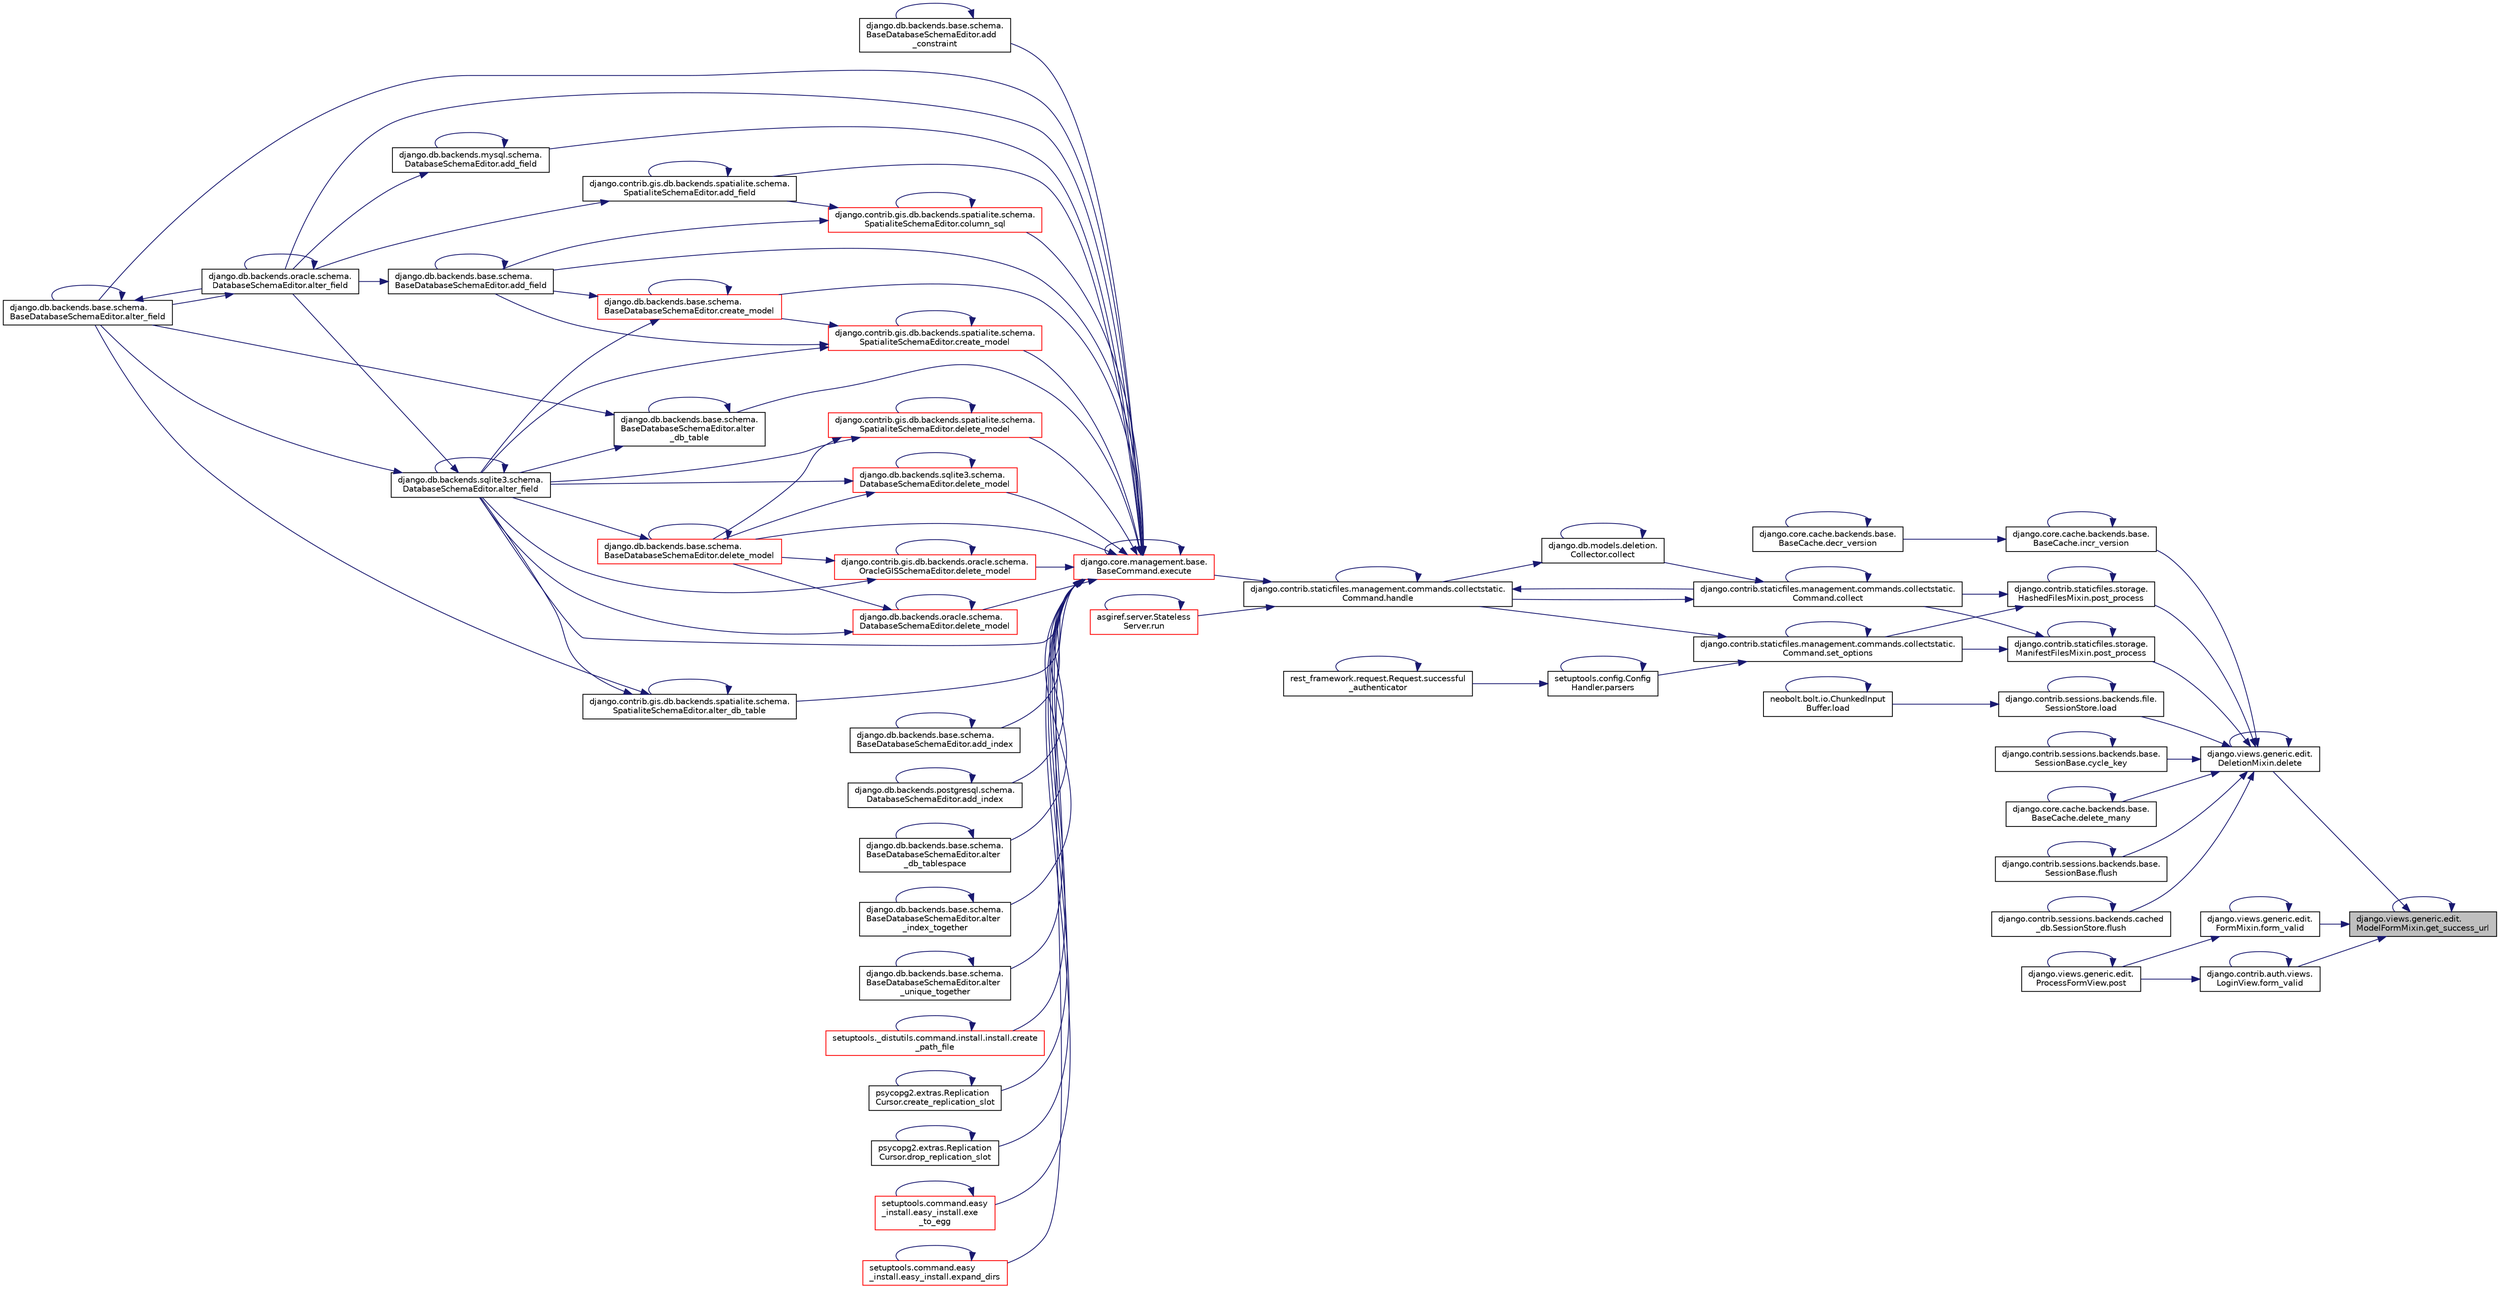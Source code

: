 digraph "django.views.generic.edit.ModelFormMixin.get_success_url"
{
 // LATEX_PDF_SIZE
  edge [fontname="Helvetica",fontsize="10",labelfontname="Helvetica",labelfontsize="10"];
  node [fontname="Helvetica",fontsize="10",shape=record];
  rankdir="RL";
  Node1 [label="django.views.generic.edit.\lModelFormMixin.get_success_url",height=0.2,width=0.4,color="black", fillcolor="grey75", style="filled", fontcolor="black",tooltip=" "];
  Node1 -> Node2 [dir="back",color="midnightblue",fontsize="10",style="solid",fontname="Helvetica"];
  Node2 [label="django.views.generic.edit.\lDeletionMixin.delete",height=0.2,width=0.4,color="black", fillcolor="white", style="filled",URL="$d3/d92/classdjango_1_1views_1_1generic_1_1edit_1_1_deletion_mixin.html#a51f105c6c7ad7f026a85bc9fbc68488d",tooltip=" "];
  Node2 -> Node3 [dir="back",color="midnightblue",fontsize="10",style="solid",fontname="Helvetica"];
  Node3 [label="django.contrib.sessions.backends.base.\lSessionBase.cycle_key",height=0.2,width=0.4,color="black", fillcolor="white", style="filled",URL="$d1/d6e/classdjango_1_1contrib_1_1sessions_1_1backends_1_1base_1_1_session_base.html#a977116d62a4d058eae187121b1304d33",tooltip=" "];
  Node3 -> Node3 [dir="back",color="midnightblue",fontsize="10",style="solid",fontname="Helvetica"];
  Node2 -> Node2 [dir="back",color="midnightblue",fontsize="10",style="solid",fontname="Helvetica"];
  Node2 -> Node4 [dir="back",color="midnightblue",fontsize="10",style="solid",fontname="Helvetica"];
  Node4 [label="django.core.cache.backends.base.\lBaseCache.delete_many",height=0.2,width=0.4,color="black", fillcolor="white", style="filled",URL="$d0/d87/classdjango_1_1core_1_1cache_1_1backends_1_1base_1_1_base_cache.html#a16233d8e2aeaa99d2e4fb2c775e5edc4",tooltip=" "];
  Node4 -> Node4 [dir="back",color="midnightblue",fontsize="10",style="solid",fontname="Helvetica"];
  Node2 -> Node5 [dir="back",color="midnightblue",fontsize="10",style="solid",fontname="Helvetica"];
  Node5 [label="django.contrib.sessions.backends.base.\lSessionBase.flush",height=0.2,width=0.4,color="black", fillcolor="white", style="filled",URL="$d1/d6e/classdjango_1_1contrib_1_1sessions_1_1backends_1_1base_1_1_session_base.html#a18ac051ff0ed681bdbd2f19fcc90e0f7",tooltip=" "];
  Node5 -> Node5 [dir="back",color="midnightblue",fontsize="10",style="solid",fontname="Helvetica"];
  Node2 -> Node6 [dir="back",color="midnightblue",fontsize="10",style="solid",fontname="Helvetica"];
  Node6 [label="django.contrib.sessions.backends.cached\l_db.SessionStore.flush",height=0.2,width=0.4,color="black", fillcolor="white", style="filled",URL="$d9/dd2/classdjango_1_1contrib_1_1sessions_1_1backends_1_1cached__db_1_1_session_store.html#a689a0a07d929dd4e1dd252d82104a655",tooltip=" "];
  Node6 -> Node6 [dir="back",color="midnightblue",fontsize="10",style="solid",fontname="Helvetica"];
  Node2 -> Node7 [dir="back",color="midnightblue",fontsize="10",style="solid",fontname="Helvetica"];
  Node7 [label="django.core.cache.backends.base.\lBaseCache.incr_version",height=0.2,width=0.4,color="black", fillcolor="white", style="filled",URL="$d0/d87/classdjango_1_1core_1_1cache_1_1backends_1_1base_1_1_base_cache.html#a7a826f8907f55918ab540fa8026aa927",tooltip=" "];
  Node7 -> Node8 [dir="back",color="midnightblue",fontsize="10",style="solid",fontname="Helvetica"];
  Node8 [label="django.core.cache.backends.base.\lBaseCache.decr_version",height=0.2,width=0.4,color="black", fillcolor="white", style="filled",URL="$d0/d87/classdjango_1_1core_1_1cache_1_1backends_1_1base_1_1_base_cache.html#a7e740e1a37f0f671d09cfc5cf16d5f44",tooltip=" "];
  Node8 -> Node8 [dir="back",color="midnightblue",fontsize="10",style="solid",fontname="Helvetica"];
  Node7 -> Node7 [dir="back",color="midnightblue",fontsize="10",style="solid",fontname="Helvetica"];
  Node2 -> Node9 [dir="back",color="midnightblue",fontsize="10",style="solid",fontname="Helvetica"];
  Node9 [label="django.contrib.sessions.backends.file.\lSessionStore.load",height=0.2,width=0.4,color="black", fillcolor="white", style="filled",URL="$dc/dba/classdjango_1_1contrib_1_1sessions_1_1backends_1_1file_1_1_session_store.html#ae9d0410b8f413875b25556b8dc5b1ed1",tooltip=" "];
  Node9 -> Node9 [dir="back",color="midnightblue",fontsize="10",style="solid",fontname="Helvetica"];
  Node9 -> Node10 [dir="back",color="midnightblue",fontsize="10",style="solid",fontname="Helvetica"];
  Node10 [label="neobolt.bolt.io.ChunkedInput\lBuffer.load",height=0.2,width=0.4,color="black", fillcolor="white", style="filled",URL="$da/de1/classneobolt_1_1bolt_1_1io_1_1_chunked_input_buffer.html#a6ef71adf656c14e8ed2229284fc1e7fe",tooltip=" "];
  Node10 -> Node10 [dir="back",color="midnightblue",fontsize="10",style="solid",fontname="Helvetica"];
  Node2 -> Node11 [dir="back",color="midnightblue",fontsize="10",style="solid",fontname="Helvetica"];
  Node11 [label="django.contrib.staticfiles.storage.\lManifestFilesMixin.post_process",height=0.2,width=0.4,color="black", fillcolor="white", style="filled",URL="$da/d7f/classdjango_1_1contrib_1_1staticfiles_1_1storage_1_1_manifest_files_mixin.html#a42f4129be9ee4e0913941dc481910ee8",tooltip=" "];
  Node11 -> Node12 [dir="back",color="midnightblue",fontsize="10",style="solid",fontname="Helvetica"];
  Node12 [label="django.contrib.staticfiles.management.commands.collectstatic.\lCommand.collect",height=0.2,width=0.4,color="black", fillcolor="white", style="filled",URL="$d8/df6/classdjango_1_1contrib_1_1staticfiles_1_1management_1_1commands_1_1collectstatic_1_1_command.html#aba77c58b072adfba7d601f87dbb8d127",tooltip=" "];
  Node12 -> Node12 [dir="back",color="midnightblue",fontsize="10",style="solid",fontname="Helvetica"];
  Node12 -> Node13 [dir="back",color="midnightblue",fontsize="10",style="solid",fontname="Helvetica"];
  Node13 [label="django.db.models.deletion.\lCollector.collect",height=0.2,width=0.4,color="black", fillcolor="white", style="filled",URL="$d8/dc4/classdjango_1_1db_1_1models_1_1deletion_1_1_collector.html#a44e7793473ae99b03633319af84ad54a",tooltip=" "];
  Node13 -> Node13 [dir="back",color="midnightblue",fontsize="10",style="solid",fontname="Helvetica"];
  Node13 -> Node14 [dir="back",color="midnightblue",fontsize="10",style="solid",fontname="Helvetica"];
  Node14 [label="django.contrib.staticfiles.management.commands.collectstatic.\lCommand.handle",height=0.2,width=0.4,color="black", fillcolor="white", style="filled",URL="$d8/df6/classdjango_1_1contrib_1_1staticfiles_1_1management_1_1commands_1_1collectstatic_1_1_command.html#a13878bded4ab6e437894a5f2ea36adb5",tooltip=" "];
  Node14 -> Node12 [dir="back",color="midnightblue",fontsize="10",style="solid",fontname="Helvetica"];
  Node14 -> Node15 [dir="back",color="midnightblue",fontsize="10",style="solid",fontname="Helvetica"];
  Node15 [label="django.core.management.base.\lBaseCommand.execute",height=0.2,width=0.4,color="red", fillcolor="white", style="filled",URL="$db/da3/classdjango_1_1core_1_1management_1_1base_1_1_base_command.html#a900029c213c1456bbd6f8e5b8ead2201",tooltip=" "];
  Node15 -> Node16 [dir="back",color="midnightblue",fontsize="10",style="solid",fontname="Helvetica"];
  Node16 [label="django.db.backends.base.schema.\lBaseDatabaseSchemaEditor.add\l_constraint",height=0.2,width=0.4,color="black", fillcolor="white", style="filled",URL="$d7/d55/classdjango_1_1db_1_1backends_1_1base_1_1schema_1_1_base_database_schema_editor.html#a61de1c3cba86c7877b5ea3a70022b6d4",tooltip=" "];
  Node16 -> Node16 [dir="back",color="midnightblue",fontsize="10",style="solid",fontname="Helvetica"];
  Node15 -> Node17 [dir="back",color="midnightblue",fontsize="10",style="solid",fontname="Helvetica"];
  Node17 [label="django.contrib.gis.db.backends.spatialite.schema.\lSpatialiteSchemaEditor.add_field",height=0.2,width=0.4,color="black", fillcolor="white", style="filled",URL="$da/dec/classdjango_1_1contrib_1_1gis_1_1db_1_1backends_1_1spatialite_1_1schema_1_1_spatialite_schema_editor.html#abb80ee8b31babcd12964eee5f00210e8",tooltip=" "];
  Node17 -> Node17 [dir="back",color="midnightblue",fontsize="10",style="solid",fontname="Helvetica"];
  Node17 -> Node18 [dir="back",color="midnightblue",fontsize="10",style="solid",fontname="Helvetica"];
  Node18 [label="django.db.backends.oracle.schema.\lDatabaseSchemaEditor.alter_field",height=0.2,width=0.4,color="black", fillcolor="white", style="filled",URL="$d7/db6/classdjango_1_1db_1_1backends_1_1oracle_1_1schema_1_1_database_schema_editor.html#a5b01701c9307285a003263949056a7d9",tooltip=" "];
  Node18 -> Node19 [dir="back",color="midnightblue",fontsize="10",style="solid",fontname="Helvetica"];
  Node19 [label="django.db.backends.base.schema.\lBaseDatabaseSchemaEditor.alter_field",height=0.2,width=0.4,color="black", fillcolor="white", style="filled",URL="$d7/d55/classdjango_1_1db_1_1backends_1_1base_1_1schema_1_1_base_database_schema_editor.html#a1e98c7754ae075b963c62a50de4b3009",tooltip=" "];
  Node19 -> Node19 [dir="back",color="midnightblue",fontsize="10",style="solid",fontname="Helvetica"];
  Node19 -> Node18 [dir="back",color="midnightblue",fontsize="10",style="solid",fontname="Helvetica"];
  Node18 -> Node18 [dir="back",color="midnightblue",fontsize="10",style="solid",fontname="Helvetica"];
  Node15 -> Node20 [dir="back",color="midnightblue",fontsize="10",style="solid",fontname="Helvetica"];
  Node20 [label="django.db.backends.base.schema.\lBaseDatabaseSchemaEditor.add_field",height=0.2,width=0.4,color="black", fillcolor="white", style="filled",URL="$d7/d55/classdjango_1_1db_1_1backends_1_1base_1_1schema_1_1_base_database_schema_editor.html#a84ef3042191ba412b44109adbff44be7",tooltip=" "];
  Node20 -> Node20 [dir="back",color="midnightblue",fontsize="10",style="solid",fontname="Helvetica"];
  Node20 -> Node18 [dir="back",color="midnightblue",fontsize="10",style="solid",fontname="Helvetica"];
  Node15 -> Node21 [dir="back",color="midnightblue",fontsize="10",style="solid",fontname="Helvetica"];
  Node21 [label="django.db.backends.mysql.schema.\lDatabaseSchemaEditor.add_field",height=0.2,width=0.4,color="black", fillcolor="white", style="filled",URL="$d7/d2a/classdjango_1_1db_1_1backends_1_1mysql_1_1schema_1_1_database_schema_editor.html#aaf7a2aa1f29921bab1bcb2ad3ba19a99",tooltip=" "];
  Node21 -> Node21 [dir="back",color="midnightblue",fontsize="10",style="solid",fontname="Helvetica"];
  Node21 -> Node18 [dir="back",color="midnightblue",fontsize="10",style="solid",fontname="Helvetica"];
  Node15 -> Node22 [dir="back",color="midnightblue",fontsize="10",style="solid",fontname="Helvetica"];
  Node22 [label="django.db.backends.base.schema.\lBaseDatabaseSchemaEditor.add_index",height=0.2,width=0.4,color="black", fillcolor="white", style="filled",URL="$d7/d55/classdjango_1_1db_1_1backends_1_1base_1_1schema_1_1_base_database_schema_editor.html#af979a7da196adbeb188880f18906e3a5",tooltip=" "];
  Node22 -> Node22 [dir="back",color="midnightblue",fontsize="10",style="solid",fontname="Helvetica"];
  Node15 -> Node23 [dir="back",color="midnightblue",fontsize="10",style="solid",fontname="Helvetica"];
  Node23 [label="django.db.backends.postgresql.schema.\lDatabaseSchemaEditor.add_index",height=0.2,width=0.4,color="black", fillcolor="white", style="filled",URL="$d9/d06/classdjango_1_1db_1_1backends_1_1postgresql_1_1schema_1_1_database_schema_editor.html#aeff7a817bcc5ecf8385eada59799451d",tooltip=" "];
  Node23 -> Node23 [dir="back",color="midnightblue",fontsize="10",style="solid",fontname="Helvetica"];
  Node15 -> Node24 [dir="back",color="midnightblue",fontsize="10",style="solid",fontname="Helvetica"];
  Node24 [label="django.db.backends.base.schema.\lBaseDatabaseSchemaEditor.alter\l_db_table",height=0.2,width=0.4,color="black", fillcolor="white", style="filled",URL="$d7/d55/classdjango_1_1db_1_1backends_1_1base_1_1schema_1_1_base_database_schema_editor.html#a2d4495604fac1f3741dc4fc4da6bd159",tooltip=" "];
  Node24 -> Node24 [dir="back",color="midnightblue",fontsize="10",style="solid",fontname="Helvetica"];
  Node24 -> Node19 [dir="back",color="midnightblue",fontsize="10",style="solid",fontname="Helvetica"];
  Node24 -> Node25 [dir="back",color="midnightblue",fontsize="10",style="solid",fontname="Helvetica"];
  Node25 [label="django.db.backends.sqlite3.schema.\lDatabaseSchemaEditor.alter_field",height=0.2,width=0.4,color="black", fillcolor="white", style="filled",URL="$d0/dfb/classdjango_1_1db_1_1backends_1_1sqlite3_1_1schema_1_1_database_schema_editor.html#a7d46751f4c7f167f0e2d6416c2e6b155",tooltip=" "];
  Node25 -> Node19 [dir="back",color="midnightblue",fontsize="10",style="solid",fontname="Helvetica"];
  Node25 -> Node18 [dir="back",color="midnightblue",fontsize="10",style="solid",fontname="Helvetica"];
  Node25 -> Node25 [dir="back",color="midnightblue",fontsize="10",style="solid",fontname="Helvetica"];
  Node15 -> Node26 [dir="back",color="midnightblue",fontsize="10",style="solid",fontname="Helvetica"];
  Node26 [label="django.contrib.gis.db.backends.spatialite.schema.\lSpatialiteSchemaEditor.alter_db_table",height=0.2,width=0.4,color="black", fillcolor="white", style="filled",URL="$da/dec/classdjango_1_1contrib_1_1gis_1_1db_1_1backends_1_1spatialite_1_1schema_1_1_spatialite_schema_editor.html#aa633662c58f852bcf5fbe971a6a3ca2a",tooltip=" "];
  Node26 -> Node26 [dir="back",color="midnightblue",fontsize="10",style="solid",fontname="Helvetica"];
  Node26 -> Node19 [dir="back",color="midnightblue",fontsize="10",style="solid",fontname="Helvetica"];
  Node26 -> Node25 [dir="back",color="midnightblue",fontsize="10",style="solid",fontname="Helvetica"];
  Node15 -> Node27 [dir="back",color="midnightblue",fontsize="10",style="solid",fontname="Helvetica"];
  Node27 [label="django.db.backends.base.schema.\lBaseDatabaseSchemaEditor.alter\l_db_tablespace",height=0.2,width=0.4,color="black", fillcolor="white", style="filled",URL="$d7/d55/classdjango_1_1db_1_1backends_1_1base_1_1schema_1_1_base_database_schema_editor.html#a9de69f60ededa0b4f41153caf2f4397d",tooltip=" "];
  Node27 -> Node27 [dir="back",color="midnightblue",fontsize="10",style="solid",fontname="Helvetica"];
  Node15 -> Node19 [dir="back",color="midnightblue",fontsize="10",style="solid",fontname="Helvetica"];
  Node15 -> Node18 [dir="back",color="midnightblue",fontsize="10",style="solid",fontname="Helvetica"];
  Node15 -> Node25 [dir="back",color="midnightblue",fontsize="10",style="solid",fontname="Helvetica"];
  Node15 -> Node28 [dir="back",color="midnightblue",fontsize="10",style="solid",fontname="Helvetica"];
  Node28 [label="django.db.backends.base.schema.\lBaseDatabaseSchemaEditor.alter\l_index_together",height=0.2,width=0.4,color="black", fillcolor="white", style="filled",URL="$d7/d55/classdjango_1_1db_1_1backends_1_1base_1_1schema_1_1_base_database_schema_editor.html#a72b130d76b62c2049062a9474ee89244",tooltip=" "];
  Node28 -> Node28 [dir="back",color="midnightblue",fontsize="10",style="solid",fontname="Helvetica"];
  Node15 -> Node29 [dir="back",color="midnightblue",fontsize="10",style="solid",fontname="Helvetica"];
  Node29 [label="django.db.backends.base.schema.\lBaseDatabaseSchemaEditor.alter\l_unique_together",height=0.2,width=0.4,color="black", fillcolor="white", style="filled",URL="$d7/d55/classdjango_1_1db_1_1backends_1_1base_1_1schema_1_1_base_database_schema_editor.html#ab186583c0a27fd2fb8fa3d10928324f7",tooltip=" "];
  Node29 -> Node29 [dir="back",color="midnightblue",fontsize="10",style="solid",fontname="Helvetica"];
  Node15 -> Node30 [dir="back",color="midnightblue",fontsize="10",style="solid",fontname="Helvetica"];
  Node30 [label="django.contrib.gis.db.backends.spatialite.schema.\lSpatialiteSchemaEditor.column_sql",height=0.2,width=0.4,color="red", fillcolor="white", style="filled",URL="$da/dec/classdjango_1_1contrib_1_1gis_1_1db_1_1backends_1_1spatialite_1_1schema_1_1_spatialite_schema_editor.html#a0421b7e77616a121487fd068d53ee024",tooltip=" "];
  Node30 -> Node17 [dir="back",color="midnightblue",fontsize="10",style="solid",fontname="Helvetica"];
  Node30 -> Node20 [dir="back",color="midnightblue",fontsize="10",style="solid",fontname="Helvetica"];
  Node30 -> Node30 [dir="back",color="midnightblue",fontsize="10",style="solid",fontname="Helvetica"];
  Node15 -> Node35 [dir="back",color="midnightblue",fontsize="10",style="solid",fontname="Helvetica"];
  Node35 [label="django.contrib.gis.db.backends.spatialite.schema.\lSpatialiteSchemaEditor.create_model",height=0.2,width=0.4,color="red", fillcolor="white", style="filled",URL="$da/dec/classdjango_1_1contrib_1_1gis_1_1db_1_1backends_1_1spatialite_1_1schema_1_1_spatialite_schema_editor.html#afe72784dbd83f11f480baa347e690370",tooltip=" "];
  Node35 -> Node20 [dir="back",color="midnightblue",fontsize="10",style="solid",fontname="Helvetica"];
  Node35 -> Node25 [dir="back",color="midnightblue",fontsize="10",style="solid",fontname="Helvetica"];
  Node35 -> Node35 [dir="back",color="midnightblue",fontsize="10",style="solid",fontname="Helvetica"];
  Node35 -> Node33 [dir="back",color="midnightblue",fontsize="10",style="solid",fontname="Helvetica"];
  Node33 [label="django.db.backends.base.schema.\lBaseDatabaseSchemaEditor.create_model",height=0.2,width=0.4,color="red", fillcolor="white", style="filled",URL="$d7/d55/classdjango_1_1db_1_1backends_1_1base_1_1schema_1_1_base_database_schema_editor.html#a7150ab080c86d910615971eaa1bfef49",tooltip=" "];
  Node33 -> Node20 [dir="back",color="midnightblue",fontsize="10",style="solid",fontname="Helvetica"];
  Node33 -> Node25 [dir="back",color="midnightblue",fontsize="10",style="solid",fontname="Helvetica"];
  Node33 -> Node33 [dir="back",color="midnightblue",fontsize="10",style="solid",fontname="Helvetica"];
  Node15 -> Node33 [dir="back",color="midnightblue",fontsize="10",style="solid",fontname="Helvetica"];
  Node15 -> Node36 [dir="back",color="midnightblue",fontsize="10",style="solid",fontname="Helvetica"];
  Node36 [label="setuptools._distutils.command.install.install.create\l_path_file",height=0.2,width=0.4,color="red", fillcolor="white", style="filled",URL="$de/df7/classsetuptools_1_1__distutils_1_1command_1_1install_1_1install.html#a9e2261365edef5c6f49646fb68527f8b",tooltip=" "];
  Node36 -> Node36 [dir="back",color="midnightblue",fontsize="10",style="solid",fontname="Helvetica"];
  Node15 -> Node633 [dir="back",color="midnightblue",fontsize="10",style="solid",fontname="Helvetica"];
  Node633 [label="psycopg2.extras.Replication\lCursor.create_replication_slot",height=0.2,width=0.4,color="black", fillcolor="white", style="filled",URL="$d7/d59/classpsycopg2_1_1extras_1_1_replication_cursor.html#ad602c0c4f87fe3e8d7710420eccc84ab",tooltip=" "];
  Node633 -> Node633 [dir="back",color="midnightblue",fontsize="10",style="solid",fontname="Helvetica"];
  Node15 -> Node634 [dir="back",color="midnightblue",fontsize="10",style="solid",fontname="Helvetica"];
  Node634 [label="django.contrib.gis.db.backends.oracle.schema.\lOracleGISSchemaEditor.delete_model",height=0.2,width=0.4,color="red", fillcolor="white", style="filled",URL="$da/d64/classdjango_1_1contrib_1_1gis_1_1db_1_1backends_1_1oracle_1_1schema_1_1_oracle_g_i_s_schema_editor.html#a2cde883bef91217096a8f505d8950744",tooltip=" "];
  Node634 -> Node25 [dir="back",color="midnightblue",fontsize="10",style="solid",fontname="Helvetica"];
  Node634 -> Node634 [dir="back",color="midnightblue",fontsize="10",style="solid",fontname="Helvetica"];
  Node634 -> Node635 [dir="back",color="midnightblue",fontsize="10",style="solid",fontname="Helvetica"];
  Node635 [label="django.db.backends.base.schema.\lBaseDatabaseSchemaEditor.delete_model",height=0.2,width=0.4,color="red", fillcolor="white", style="filled",URL="$d7/d55/classdjango_1_1db_1_1backends_1_1base_1_1schema_1_1_base_database_schema_editor.html#a9bffa8d742fa21c27c67ec30e8716c0d",tooltip=" "];
  Node635 -> Node25 [dir="back",color="midnightblue",fontsize="10",style="solid",fontname="Helvetica"];
  Node635 -> Node635 [dir="back",color="midnightblue",fontsize="10",style="solid",fontname="Helvetica"];
  Node15 -> Node635 [dir="back",color="midnightblue",fontsize="10",style="solid",fontname="Helvetica"];
  Node15 -> Node637 [dir="back",color="midnightblue",fontsize="10",style="solid",fontname="Helvetica"];
  Node637 [label="django.db.backends.oracle.schema.\lDatabaseSchemaEditor.delete_model",height=0.2,width=0.4,color="red", fillcolor="white", style="filled",URL="$d7/db6/classdjango_1_1db_1_1backends_1_1oracle_1_1schema_1_1_database_schema_editor.html#a5244883b31e075305aff8b1b54094999",tooltip=" "];
  Node637 -> Node25 [dir="back",color="midnightblue",fontsize="10",style="solid",fontname="Helvetica"];
  Node637 -> Node635 [dir="back",color="midnightblue",fontsize="10",style="solid",fontname="Helvetica"];
  Node637 -> Node637 [dir="back",color="midnightblue",fontsize="10",style="solid",fontname="Helvetica"];
  Node15 -> Node638 [dir="back",color="midnightblue",fontsize="10",style="solid",fontname="Helvetica"];
  Node638 [label="django.contrib.gis.db.backends.spatialite.schema.\lSpatialiteSchemaEditor.delete_model",height=0.2,width=0.4,color="red", fillcolor="white", style="filled",URL="$da/dec/classdjango_1_1contrib_1_1gis_1_1db_1_1backends_1_1spatialite_1_1schema_1_1_spatialite_schema_editor.html#a6b9280bdda8121896811437f1457bf89",tooltip=" "];
  Node638 -> Node25 [dir="back",color="midnightblue",fontsize="10",style="solid",fontname="Helvetica"];
  Node638 -> Node635 [dir="back",color="midnightblue",fontsize="10",style="solid",fontname="Helvetica"];
  Node638 -> Node638 [dir="back",color="midnightblue",fontsize="10",style="solid",fontname="Helvetica"];
  Node15 -> Node639 [dir="back",color="midnightblue",fontsize="10",style="solid",fontname="Helvetica"];
  Node639 [label="django.db.backends.sqlite3.schema.\lDatabaseSchemaEditor.delete_model",height=0.2,width=0.4,color="red", fillcolor="white", style="filled",URL="$d0/dfb/classdjango_1_1db_1_1backends_1_1sqlite3_1_1schema_1_1_database_schema_editor.html#af8f3ffd1f32155372ae07a05aec9d00a",tooltip=" "];
  Node639 -> Node25 [dir="back",color="midnightblue",fontsize="10",style="solid",fontname="Helvetica"];
  Node639 -> Node635 [dir="back",color="midnightblue",fontsize="10",style="solid",fontname="Helvetica"];
  Node639 -> Node639 [dir="back",color="midnightblue",fontsize="10",style="solid",fontname="Helvetica"];
  Node15 -> Node640 [dir="back",color="midnightblue",fontsize="10",style="solid",fontname="Helvetica"];
  Node640 [label="psycopg2.extras.Replication\lCursor.drop_replication_slot",height=0.2,width=0.4,color="black", fillcolor="white", style="filled",URL="$d7/d59/classpsycopg2_1_1extras_1_1_replication_cursor.html#aa8a99705ee7a0099b271217c8df7070b",tooltip=" "];
  Node640 -> Node640 [dir="back",color="midnightblue",fontsize="10",style="solid",fontname="Helvetica"];
  Node15 -> Node641 [dir="back",color="midnightblue",fontsize="10",style="solid",fontname="Helvetica"];
  Node641 [label="setuptools.command.easy\l_install.easy_install.exe\l_to_egg",height=0.2,width=0.4,color="red", fillcolor="white", style="filled",URL="$da/d83/classsetuptools_1_1command_1_1easy__install_1_1easy__install.html#a6f10cb0ea951a92815d653d2c0dca597",tooltip=" "];
  Node641 -> Node641 [dir="back",color="midnightblue",fontsize="10",style="solid",fontname="Helvetica"];
  Node15 -> Node15 [dir="back",color="midnightblue",fontsize="10",style="solid",fontname="Helvetica"];
  Node15 -> Node653 [dir="back",color="midnightblue",fontsize="10",style="solid",fontname="Helvetica"];
  Node653 [label="setuptools.command.easy\l_install.easy_install.expand_dirs",height=0.2,width=0.4,color="red", fillcolor="white", style="filled",URL="$da/d83/classsetuptools_1_1command_1_1easy__install_1_1easy__install.html#aa80f434db80539ca073e81f40d71ffb8",tooltip=" "];
  Node653 -> Node653 [dir="back",color="midnightblue",fontsize="10",style="solid",fontname="Helvetica"];
  Node14 -> Node14 [dir="back",color="midnightblue",fontsize="10",style="solid",fontname="Helvetica"];
  Node14 -> Node39 [dir="back",color="midnightblue",fontsize="10",style="solid",fontname="Helvetica"];
  Node39 [label="asgiref.server.Stateless\lServer.run",height=0.2,width=0.4,color="red", fillcolor="white", style="filled",URL="$d7/d61/classasgiref_1_1server_1_1_stateless_server.html#a53bf7ab54c91edd3cf3838b62e0a8bed",tooltip="Mainloop and handling."];
  Node39 -> Node39 [dir="back",color="midnightblue",fontsize="10",style="solid",fontname="Helvetica"];
  Node12 -> Node14 [dir="back",color="midnightblue",fontsize="10",style="solid",fontname="Helvetica"];
  Node11 -> Node11 [dir="back",color="midnightblue",fontsize="10",style="solid",fontname="Helvetica"];
  Node11 -> Node219 [dir="back",color="midnightblue",fontsize="10",style="solid",fontname="Helvetica"];
  Node219 [label="django.contrib.staticfiles.management.commands.collectstatic.\lCommand.set_options",height=0.2,width=0.4,color="black", fillcolor="white", style="filled",URL="$d8/df6/classdjango_1_1contrib_1_1staticfiles_1_1management_1_1commands_1_1collectstatic_1_1_command.html#aeea3ec13d3e5f93e38feb3eeff67379f",tooltip=" "];
  Node219 -> Node14 [dir="back",color="midnightblue",fontsize="10",style="solid",fontname="Helvetica"];
  Node219 -> Node220 [dir="back",color="midnightblue",fontsize="10",style="solid",fontname="Helvetica"];
  Node220 [label="setuptools.config.Config\lHandler.parsers",height=0.2,width=0.4,color="black", fillcolor="white", style="filled",URL="$d2/d75/classsetuptools_1_1config_1_1_config_handler.html#aae6195fe85e3caf2da8bf0b41644e234",tooltip=" "];
  Node220 -> Node220 [dir="back",color="midnightblue",fontsize="10",style="solid",fontname="Helvetica"];
  Node220 -> Node221 [dir="back",color="midnightblue",fontsize="10",style="solid",fontname="Helvetica"];
  Node221 [label="rest_framework.request.Request.successful\l_authenticator",height=0.2,width=0.4,color="black", fillcolor="white", style="filled",URL="$d9/d48/classrest__framework_1_1request_1_1_request.html#ad80ff174e3b5f114b95b2b0cbb67def5",tooltip=" "];
  Node221 -> Node221 [dir="back",color="midnightblue",fontsize="10",style="solid",fontname="Helvetica"];
  Node219 -> Node219 [dir="back",color="midnightblue",fontsize="10",style="solid",fontname="Helvetica"];
  Node2 -> Node341 [dir="back",color="midnightblue",fontsize="10",style="solid",fontname="Helvetica"];
  Node341 [label="django.contrib.staticfiles.storage.\lHashedFilesMixin.post_process",height=0.2,width=0.4,color="black", fillcolor="white", style="filled",URL="$d4/d59/classdjango_1_1contrib_1_1staticfiles_1_1storage_1_1_hashed_files_mixin.html#a99f51abb7c872ff46c85f296e8bbf68a",tooltip=" "];
  Node341 -> Node12 [dir="back",color="midnightblue",fontsize="10",style="solid",fontname="Helvetica"];
  Node341 -> Node341 [dir="back",color="midnightblue",fontsize="10",style="solid",fontname="Helvetica"];
  Node341 -> Node219 [dir="back",color="midnightblue",fontsize="10",style="solid",fontname="Helvetica"];
  Node1 -> Node328 [dir="back",color="midnightblue",fontsize="10",style="solid",fontname="Helvetica"];
  Node328 [label="django.contrib.auth.views.\lLoginView.form_valid",height=0.2,width=0.4,color="black", fillcolor="white", style="filled",URL="$dd/d60/classdjango_1_1contrib_1_1auth_1_1views_1_1_login_view.html#a579dcaf480c70b0e02887a5a35a7eae0",tooltip=" "];
  Node328 -> Node328 [dir="back",color="midnightblue",fontsize="10",style="solid",fontname="Helvetica"];
  Node328 -> Node290 [dir="back",color="midnightblue",fontsize="10",style="solid",fontname="Helvetica"];
  Node290 [label="django.views.generic.edit.\lProcessFormView.post",height=0.2,width=0.4,color="black", fillcolor="white", style="filled",URL="$d1/d13/classdjango_1_1views_1_1generic_1_1edit_1_1_process_form_view.html#ab816695bc1e6677bc07ce473851547bb",tooltip=" "];
  Node290 -> Node290 [dir="back",color="midnightblue",fontsize="10",style="solid",fontname="Helvetica"];
  Node1 -> Node329 [dir="back",color="midnightblue",fontsize="10",style="solid",fontname="Helvetica"];
  Node329 [label="django.views.generic.edit.\lFormMixin.form_valid",height=0.2,width=0.4,color="black", fillcolor="white", style="filled",URL="$df/d6a/classdjango_1_1views_1_1generic_1_1edit_1_1_form_mixin.html#a722bb417ab07c30c054dae782cbecb2f",tooltip=" "];
  Node329 -> Node329 [dir="back",color="midnightblue",fontsize="10",style="solid",fontname="Helvetica"];
  Node329 -> Node290 [dir="back",color="midnightblue",fontsize="10",style="solid",fontname="Helvetica"];
  Node1 -> Node1 [dir="back",color="midnightblue",fontsize="10",style="solid",fontname="Helvetica"];
}
